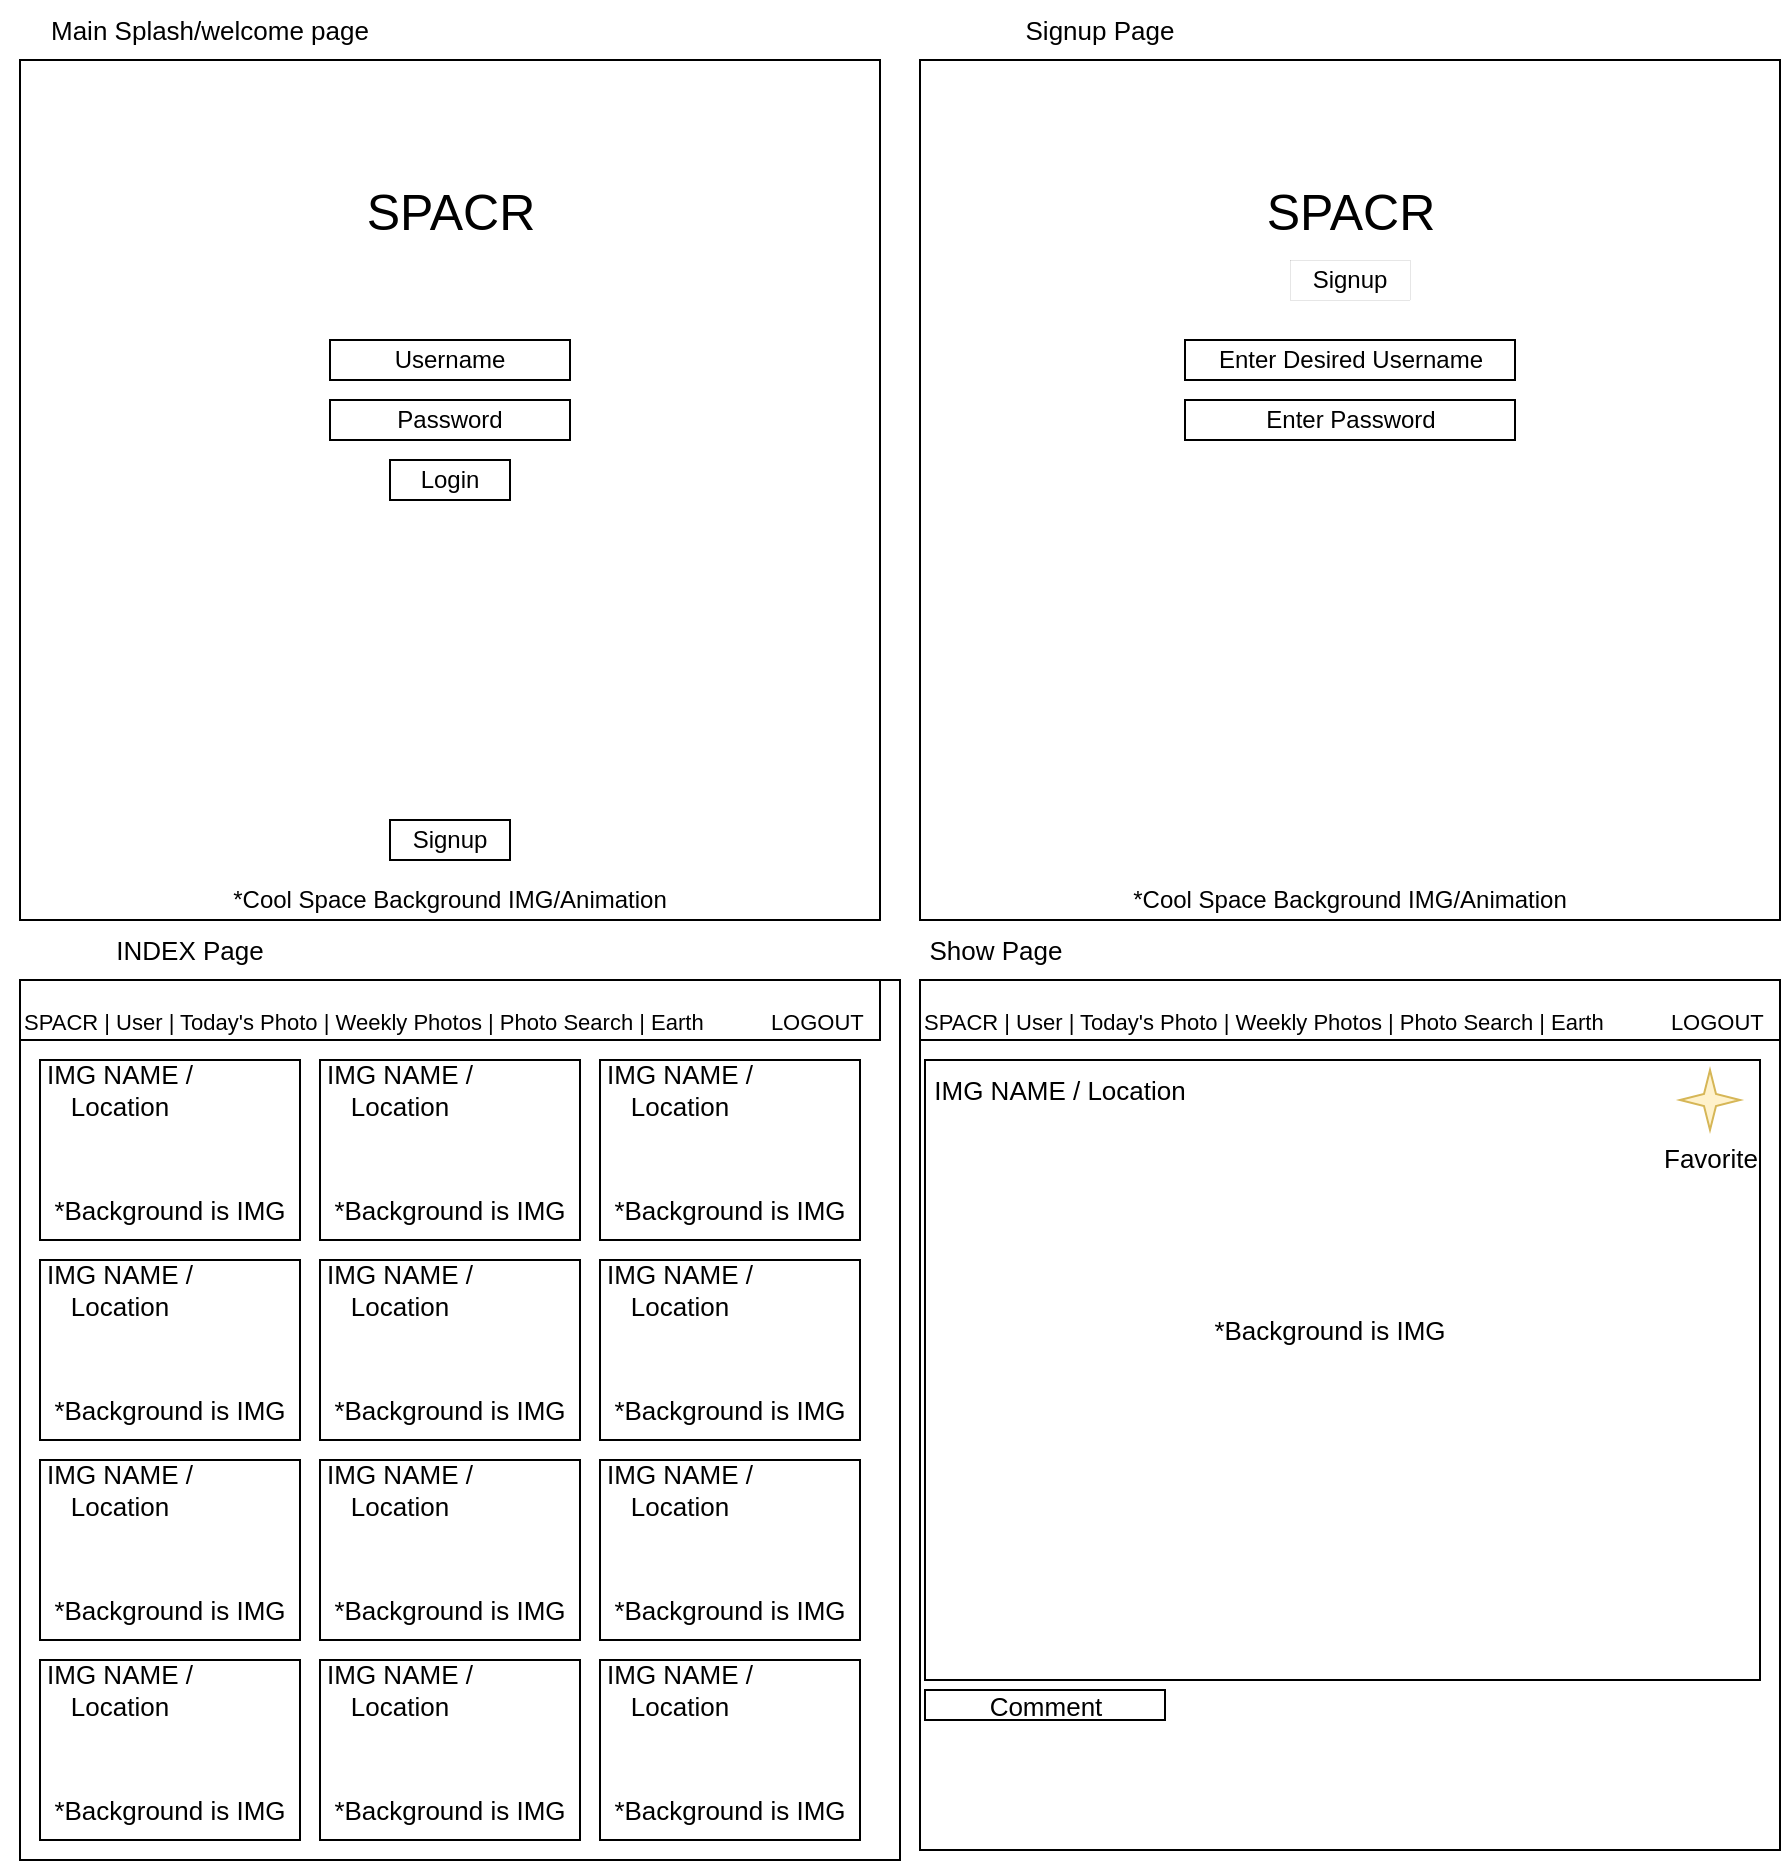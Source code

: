 <mxfile version="20.3.2" type="device"><diagram id="KUwQa5QYGbxukloML69P" name="Page-1"><mxGraphModel dx="1981" dy="767" grid="1" gridSize="10" guides="1" tooltips="1" connect="1" arrows="1" fold="1" page="1" pageScale="1" pageWidth="850" pageHeight="1100" math="0" shadow="0"><root><mxCell id="0"/><mxCell id="1" parent="0"/><mxCell id="_yVCyPQjc2JWPWNP3Awt-1" value="" style="whiteSpace=wrap;html=1;aspect=fixed;" vertex="1" parent="1"><mxGeometry y="30" width="430" height="430" as="geometry"/></mxCell><mxCell id="_yVCyPQjc2JWPWNP3Awt-2" value="&lt;font style=&quot;font-size: 25px;&quot;&gt;SPACR&lt;/font&gt;" style="text;html=1;strokeColor=none;fillColor=none;align=center;verticalAlign=middle;whiteSpace=wrap;rounded=0;" vertex="1" parent="1"><mxGeometry x="157.5" y="80" width="115" height="50" as="geometry"/></mxCell><mxCell id="_yVCyPQjc2JWPWNP3Awt-3" value="*Cool Space Background IMG/Animation" style="text;html=1;strokeColor=none;fillColor=none;align=center;verticalAlign=middle;whiteSpace=wrap;rounded=0;" vertex="1" parent="1"><mxGeometry x="90" y="420" width="250" height="60" as="geometry"/></mxCell><mxCell id="_yVCyPQjc2JWPWNP3Awt-4" value="Username" style="rounded=0;whiteSpace=wrap;html=1;" vertex="1" parent="1"><mxGeometry x="155" y="170" width="120" height="20" as="geometry"/></mxCell><mxCell id="_yVCyPQjc2JWPWNP3Awt-5" value="Password" style="rounded=0;whiteSpace=wrap;html=1;" vertex="1" parent="1"><mxGeometry x="155" y="200" width="120" height="20" as="geometry"/></mxCell><mxCell id="_yVCyPQjc2JWPWNP3Awt-6" value="Signup" style="rounded=0;whiteSpace=wrap;html=1;" vertex="1" parent="1"><mxGeometry x="185" y="410" width="60" height="20" as="geometry"/></mxCell><mxCell id="_yVCyPQjc2JWPWNP3Awt-7" value="" style="whiteSpace=wrap;html=1;aspect=fixed;" vertex="1" parent="1"><mxGeometry x="450" y="30" width="430" height="430" as="geometry"/></mxCell><mxCell id="_yVCyPQjc2JWPWNP3Awt-8" value="&lt;font style=&quot;font-size: 25px;&quot;&gt;SPACR&lt;/font&gt;" style="text;html=1;strokeColor=none;fillColor=none;align=center;verticalAlign=middle;whiteSpace=wrap;rounded=0;" vertex="1" parent="1"><mxGeometry x="607.5" y="80" width="115" height="50" as="geometry"/></mxCell><mxCell id="_yVCyPQjc2JWPWNP3Awt-9" value="*Cool Space Background IMG/Animation" style="text;html=1;strokeColor=none;fillColor=none;align=center;verticalAlign=middle;whiteSpace=wrap;rounded=0;" vertex="1" parent="1"><mxGeometry x="540" y="420" width="250" height="60" as="geometry"/></mxCell><mxCell id="_yVCyPQjc2JWPWNP3Awt-10" value="Enter Desired Username" style="rounded=0;whiteSpace=wrap;html=1;" vertex="1" parent="1"><mxGeometry x="582.5" y="170" width="165" height="20" as="geometry"/></mxCell><mxCell id="_yVCyPQjc2JWPWNP3Awt-11" value="Enter Password" style="rounded=0;whiteSpace=wrap;html=1;" vertex="1" parent="1"><mxGeometry x="582.5" y="200" width="165" height="20" as="geometry"/></mxCell><mxCell id="_yVCyPQjc2JWPWNP3Awt-12" value="Signup" style="rounded=0;whiteSpace=wrap;html=1;strokeWidth=0;" vertex="1" parent="1"><mxGeometry x="635" y="130" width="60" height="20" as="geometry"/></mxCell><mxCell id="_yVCyPQjc2JWPWNP3Awt-13" value="Login" style="rounded=0;whiteSpace=wrap;html=1;" vertex="1" parent="1"><mxGeometry x="185" y="230" width="60" height="20" as="geometry"/></mxCell><mxCell id="_yVCyPQjc2JWPWNP3Awt-14" value="" style="whiteSpace=wrap;html=1;aspect=fixed;" vertex="1" parent="1"><mxGeometry y="490" width="440" height="440" as="geometry"/></mxCell><mxCell id="_yVCyPQjc2JWPWNP3Awt-16" value="&lt;font style=&quot;font-size: 11px;&quot;&gt;SPACR | User | Today's Photo | Weekly Photos | Photo Search | Earth&amp;nbsp; &amp;nbsp; &amp;nbsp; &amp;nbsp; &amp;nbsp; &amp;nbsp;LOGOUT&lt;/font&gt;" style="rounded=0;whiteSpace=wrap;html=1;strokeWidth=1;fontSize=25;align=left;" vertex="1" parent="1"><mxGeometry y="490" width="430" height="30" as="geometry"/></mxCell><mxCell id="_yVCyPQjc2JWPWNP3Awt-17" value="" style="rounded=0;whiteSpace=wrap;html=1;strokeWidth=1;fontSize=13;" vertex="1" parent="1"><mxGeometry x="10" y="530" width="130" height="90" as="geometry"/></mxCell><mxCell id="_yVCyPQjc2JWPWNP3Awt-18" value="IMG NAME / Location" style="text;html=1;strokeColor=none;fillColor=none;align=center;verticalAlign=middle;whiteSpace=wrap;rounded=0;strokeWidth=1;fontSize=13;" vertex="1" parent="1"><mxGeometry y="530" width="100" height="30" as="geometry"/></mxCell><mxCell id="_yVCyPQjc2JWPWNP3Awt-19" value="*Background is IMG" style="text;html=1;strokeColor=none;fillColor=none;align=center;verticalAlign=middle;whiteSpace=wrap;rounded=0;strokeWidth=1;fontSize=13;" vertex="1" parent="1"><mxGeometry x="15" y="590" width="120" height="30" as="geometry"/></mxCell><mxCell id="_yVCyPQjc2JWPWNP3Awt-20" value="" style="rounded=0;whiteSpace=wrap;html=1;strokeWidth=1;fontSize=13;" vertex="1" parent="1"><mxGeometry x="150" y="530" width="130" height="90" as="geometry"/></mxCell><mxCell id="_yVCyPQjc2JWPWNP3Awt-21" value="IMG NAME / Location" style="text;html=1;strokeColor=none;fillColor=none;align=center;verticalAlign=middle;whiteSpace=wrap;rounded=0;strokeWidth=1;fontSize=13;" vertex="1" parent="1"><mxGeometry x="140" y="530" width="100" height="30" as="geometry"/></mxCell><mxCell id="_yVCyPQjc2JWPWNP3Awt-22" value="*Background is IMG" style="text;html=1;strokeColor=none;fillColor=none;align=center;verticalAlign=middle;whiteSpace=wrap;rounded=0;strokeWidth=1;fontSize=13;" vertex="1" parent="1"><mxGeometry x="155" y="590" width="120" height="30" as="geometry"/></mxCell><mxCell id="_yVCyPQjc2JWPWNP3Awt-23" value="" style="rounded=0;whiteSpace=wrap;html=1;strokeWidth=1;fontSize=13;" vertex="1" parent="1"><mxGeometry x="290" y="530" width="130" height="90" as="geometry"/></mxCell><mxCell id="_yVCyPQjc2JWPWNP3Awt-24" value="IMG NAME / Location" style="text;html=1;strokeColor=none;fillColor=none;align=center;verticalAlign=middle;whiteSpace=wrap;rounded=0;strokeWidth=1;fontSize=13;" vertex="1" parent="1"><mxGeometry x="280" y="530" width="100" height="30" as="geometry"/></mxCell><mxCell id="_yVCyPQjc2JWPWNP3Awt-25" value="*Background is IMG" style="text;html=1;strokeColor=none;fillColor=none;align=center;verticalAlign=middle;whiteSpace=wrap;rounded=0;strokeWidth=1;fontSize=13;" vertex="1" parent="1"><mxGeometry x="295" y="590" width="120" height="30" as="geometry"/></mxCell><mxCell id="_yVCyPQjc2JWPWNP3Awt-26" value="" style="rounded=0;whiteSpace=wrap;html=1;strokeWidth=1;fontSize=13;" vertex="1" parent="1"><mxGeometry x="10" y="630" width="130" height="90" as="geometry"/></mxCell><mxCell id="_yVCyPQjc2JWPWNP3Awt-27" value="IMG NAME / Location" style="text;html=1;strokeColor=none;fillColor=none;align=center;verticalAlign=middle;whiteSpace=wrap;rounded=0;strokeWidth=1;fontSize=13;" vertex="1" parent="1"><mxGeometry y="630" width="100" height="30" as="geometry"/></mxCell><mxCell id="_yVCyPQjc2JWPWNP3Awt-28" value="*Background is IMG" style="text;html=1;strokeColor=none;fillColor=none;align=center;verticalAlign=middle;whiteSpace=wrap;rounded=0;strokeWidth=1;fontSize=13;" vertex="1" parent="1"><mxGeometry x="15" y="690" width="120" height="30" as="geometry"/></mxCell><mxCell id="_yVCyPQjc2JWPWNP3Awt-29" value="" style="rounded=0;whiteSpace=wrap;html=1;strokeWidth=1;fontSize=13;" vertex="1" parent="1"><mxGeometry x="150" y="630" width="130" height="90" as="geometry"/></mxCell><mxCell id="_yVCyPQjc2JWPWNP3Awt-30" value="IMG NAME / Location" style="text;html=1;strokeColor=none;fillColor=none;align=center;verticalAlign=middle;whiteSpace=wrap;rounded=0;strokeWidth=1;fontSize=13;" vertex="1" parent="1"><mxGeometry x="140" y="630" width="100" height="30" as="geometry"/></mxCell><mxCell id="_yVCyPQjc2JWPWNP3Awt-31" value="*Background is IMG" style="text;html=1;strokeColor=none;fillColor=none;align=center;verticalAlign=middle;whiteSpace=wrap;rounded=0;strokeWidth=1;fontSize=13;" vertex="1" parent="1"><mxGeometry x="155" y="690" width="120" height="30" as="geometry"/></mxCell><mxCell id="_yVCyPQjc2JWPWNP3Awt-32" value="" style="rounded=0;whiteSpace=wrap;html=1;strokeWidth=1;fontSize=13;" vertex="1" parent="1"><mxGeometry x="290" y="630" width="130" height="90" as="geometry"/></mxCell><mxCell id="_yVCyPQjc2JWPWNP3Awt-33" value="IMG NAME / Location" style="text;html=1;strokeColor=none;fillColor=none;align=center;verticalAlign=middle;whiteSpace=wrap;rounded=0;strokeWidth=1;fontSize=13;" vertex="1" parent="1"><mxGeometry x="280" y="630" width="100" height="30" as="geometry"/></mxCell><mxCell id="_yVCyPQjc2JWPWNP3Awt-34" value="*Background is IMG" style="text;html=1;strokeColor=none;fillColor=none;align=center;verticalAlign=middle;whiteSpace=wrap;rounded=0;strokeWidth=1;fontSize=13;" vertex="1" parent="1"><mxGeometry x="295" y="690" width="120" height="30" as="geometry"/></mxCell><mxCell id="_yVCyPQjc2JWPWNP3Awt-35" value="" style="rounded=0;whiteSpace=wrap;html=1;strokeWidth=1;fontSize=13;" vertex="1" parent="1"><mxGeometry x="10" y="730" width="130" height="90" as="geometry"/></mxCell><mxCell id="_yVCyPQjc2JWPWNP3Awt-36" value="IMG NAME / Location" style="text;html=1;strokeColor=none;fillColor=none;align=center;verticalAlign=middle;whiteSpace=wrap;rounded=0;strokeWidth=1;fontSize=13;" vertex="1" parent="1"><mxGeometry y="730" width="100" height="30" as="geometry"/></mxCell><mxCell id="_yVCyPQjc2JWPWNP3Awt-37" value="*Background is IMG" style="text;html=1;strokeColor=none;fillColor=none;align=center;verticalAlign=middle;whiteSpace=wrap;rounded=0;strokeWidth=1;fontSize=13;" vertex="1" parent="1"><mxGeometry x="15" y="790" width="120" height="30" as="geometry"/></mxCell><mxCell id="_yVCyPQjc2JWPWNP3Awt-38" value="" style="rounded=0;whiteSpace=wrap;html=1;strokeWidth=1;fontSize=13;" vertex="1" parent="1"><mxGeometry x="150" y="730" width="130" height="90" as="geometry"/></mxCell><mxCell id="_yVCyPQjc2JWPWNP3Awt-39" value="IMG NAME / Location" style="text;html=1;strokeColor=none;fillColor=none;align=center;verticalAlign=middle;whiteSpace=wrap;rounded=0;strokeWidth=1;fontSize=13;" vertex="1" parent="1"><mxGeometry x="140" y="730" width="100" height="30" as="geometry"/></mxCell><mxCell id="_yVCyPQjc2JWPWNP3Awt-40" value="*Background is IMG" style="text;html=1;strokeColor=none;fillColor=none;align=center;verticalAlign=middle;whiteSpace=wrap;rounded=0;strokeWidth=1;fontSize=13;" vertex="1" parent="1"><mxGeometry x="155" y="790" width="120" height="30" as="geometry"/></mxCell><mxCell id="_yVCyPQjc2JWPWNP3Awt-41" value="" style="rounded=0;whiteSpace=wrap;html=1;strokeWidth=1;fontSize=13;" vertex="1" parent="1"><mxGeometry x="290" y="730" width="130" height="90" as="geometry"/></mxCell><mxCell id="_yVCyPQjc2JWPWNP3Awt-42" value="IMG NAME / Location" style="text;html=1;strokeColor=none;fillColor=none;align=center;verticalAlign=middle;whiteSpace=wrap;rounded=0;strokeWidth=1;fontSize=13;" vertex="1" parent="1"><mxGeometry x="280" y="730" width="100" height="30" as="geometry"/></mxCell><mxCell id="_yVCyPQjc2JWPWNP3Awt-43" value="*Background is IMG" style="text;html=1;strokeColor=none;fillColor=none;align=center;verticalAlign=middle;whiteSpace=wrap;rounded=0;strokeWidth=1;fontSize=13;" vertex="1" parent="1"><mxGeometry x="295" y="790" width="120" height="30" as="geometry"/></mxCell><mxCell id="_yVCyPQjc2JWPWNP3Awt-44" value="" style="rounded=0;whiteSpace=wrap;html=1;strokeWidth=1;fontSize=13;" vertex="1" parent="1"><mxGeometry x="10" y="830" width="130" height="90" as="geometry"/></mxCell><mxCell id="_yVCyPQjc2JWPWNP3Awt-45" value="IMG NAME / Location" style="text;html=1;strokeColor=none;fillColor=none;align=center;verticalAlign=middle;whiteSpace=wrap;rounded=0;strokeWidth=1;fontSize=13;" vertex="1" parent="1"><mxGeometry y="830" width="100" height="30" as="geometry"/></mxCell><mxCell id="_yVCyPQjc2JWPWNP3Awt-46" value="*Background is IMG" style="text;html=1;strokeColor=none;fillColor=none;align=center;verticalAlign=middle;whiteSpace=wrap;rounded=0;strokeWidth=1;fontSize=13;" vertex="1" parent="1"><mxGeometry x="15" y="890" width="120" height="30" as="geometry"/></mxCell><mxCell id="_yVCyPQjc2JWPWNP3Awt-47" value="" style="rounded=0;whiteSpace=wrap;html=1;strokeWidth=1;fontSize=13;" vertex="1" parent="1"><mxGeometry x="150" y="830" width="130" height="90" as="geometry"/></mxCell><mxCell id="_yVCyPQjc2JWPWNP3Awt-48" value="IMG NAME / Location" style="text;html=1;strokeColor=none;fillColor=none;align=center;verticalAlign=middle;whiteSpace=wrap;rounded=0;strokeWidth=1;fontSize=13;" vertex="1" parent="1"><mxGeometry x="140" y="830" width="100" height="30" as="geometry"/></mxCell><mxCell id="_yVCyPQjc2JWPWNP3Awt-49" value="*Background is IMG" style="text;html=1;strokeColor=none;fillColor=none;align=center;verticalAlign=middle;whiteSpace=wrap;rounded=0;strokeWidth=1;fontSize=13;" vertex="1" parent="1"><mxGeometry x="155" y="890" width="120" height="30" as="geometry"/></mxCell><mxCell id="_yVCyPQjc2JWPWNP3Awt-50" value="" style="rounded=0;whiteSpace=wrap;html=1;strokeWidth=1;fontSize=13;" vertex="1" parent="1"><mxGeometry x="290" y="830" width="130" height="90" as="geometry"/></mxCell><mxCell id="_yVCyPQjc2JWPWNP3Awt-51" value="IMG NAME / Location" style="text;html=1;strokeColor=none;fillColor=none;align=center;verticalAlign=middle;whiteSpace=wrap;rounded=0;strokeWidth=1;fontSize=13;" vertex="1" parent="1"><mxGeometry x="280" y="830" width="100" height="30" as="geometry"/></mxCell><mxCell id="_yVCyPQjc2JWPWNP3Awt-52" value="*Background is IMG" style="text;html=1;strokeColor=none;fillColor=none;align=center;verticalAlign=middle;whiteSpace=wrap;rounded=0;strokeWidth=1;fontSize=13;" vertex="1" parent="1"><mxGeometry x="295" y="890" width="120" height="30" as="geometry"/></mxCell><mxCell id="_yVCyPQjc2JWPWNP3Awt-53" value="Main Splash/welcome page" style="text;html=1;strokeColor=none;fillColor=none;align=center;verticalAlign=middle;whiteSpace=wrap;rounded=0;strokeWidth=1;fontSize=13;" vertex="1" parent="1"><mxGeometry width="190" height="30" as="geometry"/></mxCell><mxCell id="_yVCyPQjc2JWPWNP3Awt-54" value="Signup Page" style="text;html=1;strokeColor=none;fillColor=none;align=center;verticalAlign=middle;whiteSpace=wrap;rounded=0;strokeWidth=1;fontSize=13;" vertex="1" parent="1"><mxGeometry x="445" width="190" height="30" as="geometry"/></mxCell><mxCell id="_yVCyPQjc2JWPWNP3Awt-55" value="INDEX Page" style="text;html=1;strokeColor=none;fillColor=none;align=center;verticalAlign=middle;whiteSpace=wrap;rounded=0;strokeWidth=1;fontSize=13;" vertex="1" parent="1"><mxGeometry x="-10" y="460" width="190" height="30" as="geometry"/></mxCell><mxCell id="_yVCyPQjc2JWPWNP3Awt-56" value="Show Page" style="text;html=1;strokeColor=none;fillColor=none;align=center;verticalAlign=middle;whiteSpace=wrap;rounded=0;strokeWidth=1;fontSize=13;" vertex="1" parent="1"><mxGeometry x="392.5" y="460" width="190" height="30" as="geometry"/></mxCell><mxCell id="_yVCyPQjc2JWPWNP3Awt-95" value="" style="whiteSpace=wrap;html=1;aspect=fixed;" vertex="1" parent="1"><mxGeometry x="450" y="495" width="430" height="430" as="geometry"/></mxCell><mxCell id="_yVCyPQjc2JWPWNP3Awt-58" value="&lt;span style=&quot;font-size: 11px;&quot;&gt;SPACR | User | Today's Photo | Weekly Photos | Photo Search | Earth&amp;nbsp; &amp;nbsp; &amp;nbsp; &amp;nbsp; &amp;nbsp; &amp;nbsp;LOGOUT&lt;/span&gt;" style="rounded=0;whiteSpace=wrap;html=1;strokeWidth=1;fontSize=25;align=left;" vertex="1" parent="1"><mxGeometry x="450" y="490" width="430" height="30" as="geometry"/></mxCell><mxCell id="_yVCyPQjc2JWPWNP3Awt-59" value="" style="rounded=0;whiteSpace=wrap;html=1;strokeWidth=1;fontSize=13;" vertex="1" parent="1"><mxGeometry x="452.5" y="530" width="417.5" height="310" as="geometry"/></mxCell><mxCell id="_yVCyPQjc2JWPWNP3Awt-60" value="IMG NAME / Location" style="text;html=1;strokeColor=none;fillColor=none;align=center;verticalAlign=middle;whiteSpace=wrap;rounded=0;strokeWidth=1;fontSize=13;" vertex="1" parent="1"><mxGeometry x="445" y="530" width="150" height="30" as="geometry"/></mxCell><mxCell id="_yVCyPQjc2JWPWNP3Awt-61" value="*Background is IMG" style="text;html=1;strokeColor=none;fillColor=none;align=center;verticalAlign=middle;whiteSpace=wrap;rounded=0;strokeWidth=1;fontSize=13;" vertex="1" parent="1"><mxGeometry x="595" y="650" width="120" height="30" as="geometry"/></mxCell><mxCell id="_yVCyPQjc2JWPWNP3Awt-96" value="Comment" style="rounded=0;whiteSpace=wrap;html=1;strokeWidth=1;fontSize=13;" vertex="1" parent="1"><mxGeometry x="452.5" y="845" width="120" height="15" as="geometry"/></mxCell><mxCell id="_yVCyPQjc2JWPWNP3Awt-97" value="Favorite" style="verticalLabelPosition=bottom;verticalAlign=top;html=1;shape=mxgraph.basic.4_point_star_2;dx=0.8;strokeWidth=1;fontSize=13;fillColor=#fff2cc;strokeColor=#d6b656;" vertex="1" parent="1"><mxGeometry x="830" y="535" width="30" height="30" as="geometry"/></mxCell></root></mxGraphModel></diagram></mxfile>